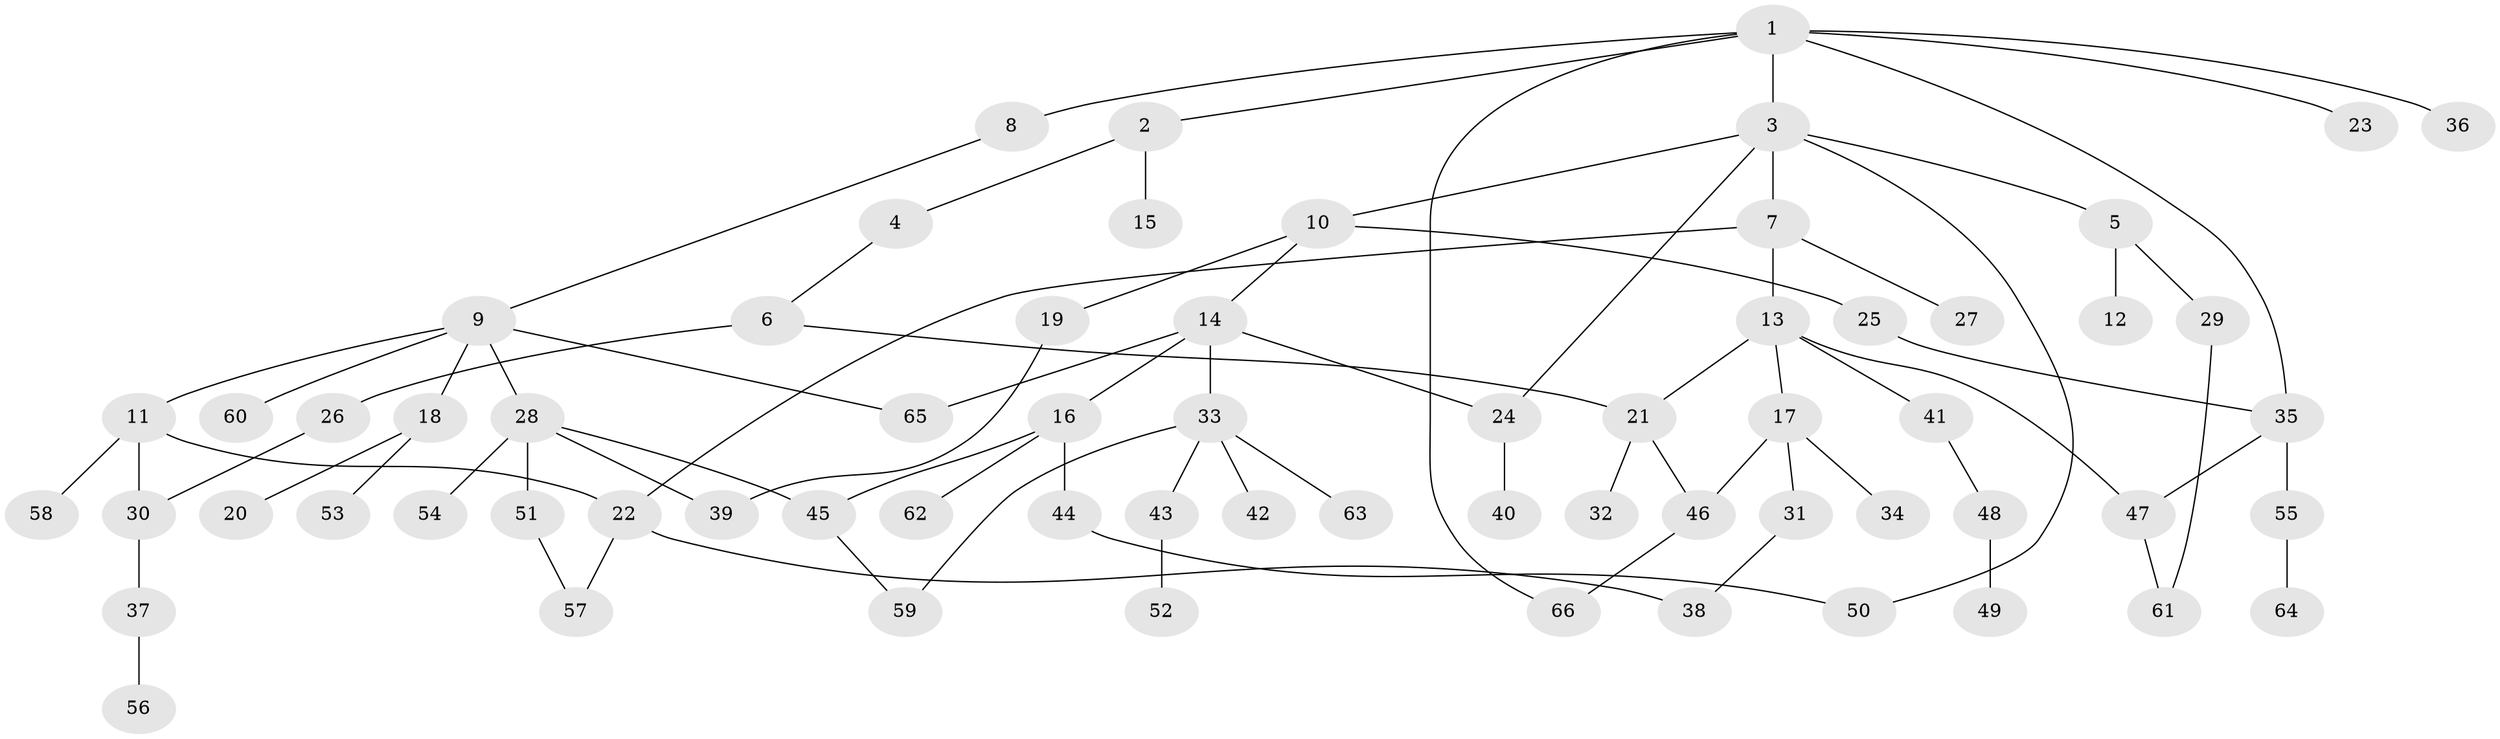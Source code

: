 // Generated by graph-tools (version 1.1) at 2025/00/03/09/25 03:00:58]
// undirected, 66 vertices, 81 edges
graph export_dot {
graph [start="1"]
  node [color=gray90,style=filled];
  1;
  2;
  3;
  4;
  5;
  6;
  7;
  8;
  9;
  10;
  11;
  12;
  13;
  14;
  15;
  16;
  17;
  18;
  19;
  20;
  21;
  22;
  23;
  24;
  25;
  26;
  27;
  28;
  29;
  30;
  31;
  32;
  33;
  34;
  35;
  36;
  37;
  38;
  39;
  40;
  41;
  42;
  43;
  44;
  45;
  46;
  47;
  48;
  49;
  50;
  51;
  52;
  53;
  54;
  55;
  56;
  57;
  58;
  59;
  60;
  61;
  62;
  63;
  64;
  65;
  66;
  1 -- 2;
  1 -- 3;
  1 -- 8;
  1 -- 23;
  1 -- 35;
  1 -- 36;
  1 -- 66;
  2 -- 4;
  2 -- 15;
  3 -- 5;
  3 -- 7;
  3 -- 10;
  3 -- 24;
  3 -- 50;
  4 -- 6;
  5 -- 12;
  5 -- 29;
  6 -- 21;
  6 -- 26;
  7 -- 13;
  7 -- 22;
  7 -- 27;
  8 -- 9;
  9 -- 11;
  9 -- 18;
  9 -- 28;
  9 -- 60;
  9 -- 65;
  10 -- 14;
  10 -- 19;
  10 -- 25;
  11 -- 58;
  11 -- 22;
  11 -- 30;
  13 -- 17;
  13 -- 41;
  13 -- 47;
  13 -- 21;
  14 -- 16;
  14 -- 33;
  14 -- 65;
  14 -- 24;
  16 -- 44;
  16 -- 45;
  16 -- 62;
  17 -- 31;
  17 -- 34;
  17 -- 46;
  18 -- 20;
  18 -- 53;
  19 -- 39;
  21 -- 32;
  21 -- 46;
  22 -- 38;
  22 -- 57;
  24 -- 40;
  25 -- 35;
  26 -- 30;
  28 -- 51;
  28 -- 54;
  28 -- 45;
  28 -- 39;
  29 -- 61;
  30 -- 37;
  31 -- 38;
  33 -- 42;
  33 -- 43;
  33 -- 59;
  33 -- 63;
  35 -- 55;
  35 -- 47;
  37 -- 56;
  41 -- 48;
  43 -- 52;
  44 -- 50;
  45 -- 59;
  46 -- 66;
  47 -- 61;
  48 -- 49;
  51 -- 57;
  55 -- 64;
}
